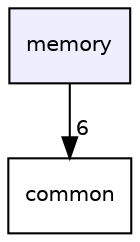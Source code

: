 digraph "memory" {
  compound=true
  node [ fontsize="10", fontname="Helvetica"];
  edge [ labelfontsize="10", labelfontname="Helvetica"];
  dir_267116d250309cbe7bd39c0026ee016a [shape=box, label="memory", style="filled", fillcolor="#eeeeff", pencolor="black", URL="dir_267116d250309cbe7bd39c0026ee016a.html"];
  dir_bdd9a5d540de89e9fe90efdfc6973a4f [shape=box label="common" URL="dir_bdd9a5d540de89e9fe90efdfc6973a4f.html"];
  dir_267116d250309cbe7bd39c0026ee016a->dir_bdd9a5d540de89e9fe90efdfc6973a4f [headlabel="6", labeldistance=1.5 headhref="dir_000006_000000.html"];
}
